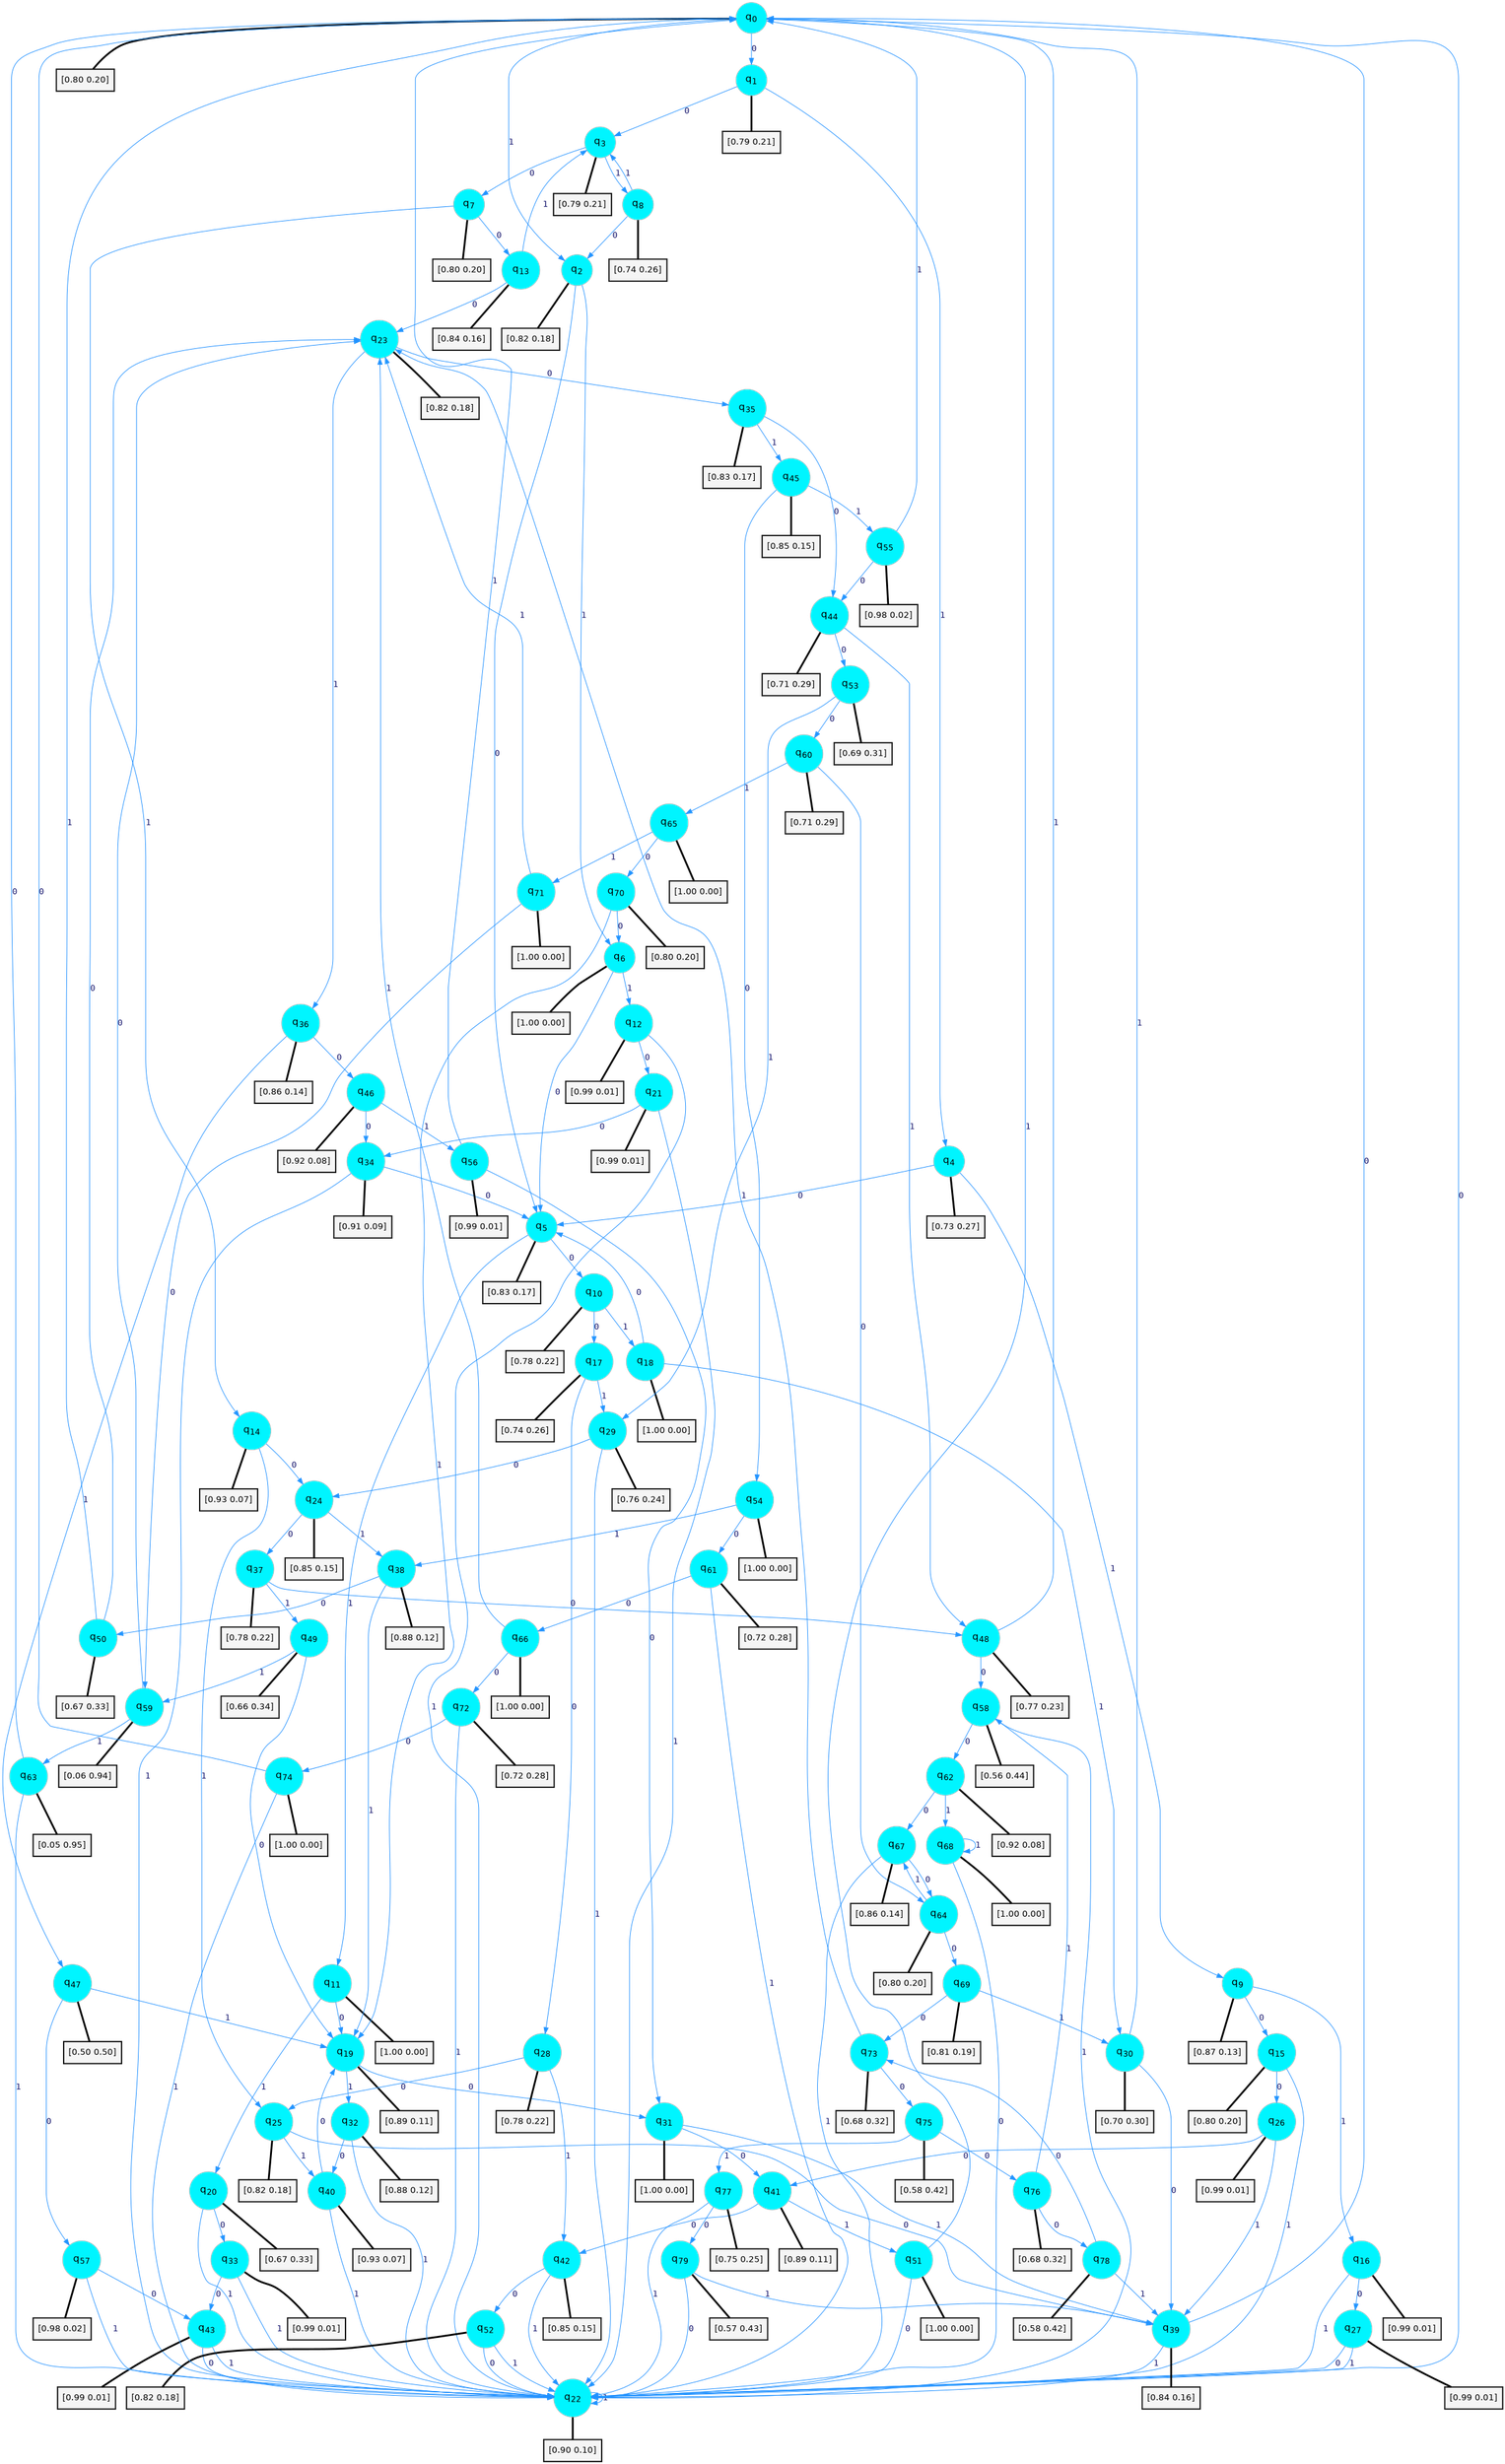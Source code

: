 digraph G {
graph [
bgcolor=transparent, dpi=300, rankdir=TD, size="40,25"];
node [
color=gray, fillcolor=turquoise1, fontcolor=black, fontname=Helvetica, fontsize=16, fontweight=bold, shape=circle, style=filled];
edge [
arrowsize=1, color=dodgerblue1, fontcolor=midnightblue, fontname=courier, fontweight=bold, penwidth=1, style=solid, weight=20];
0[label=<q<SUB>0</SUB>>];
1[label=<q<SUB>1</SUB>>];
2[label=<q<SUB>2</SUB>>];
3[label=<q<SUB>3</SUB>>];
4[label=<q<SUB>4</SUB>>];
5[label=<q<SUB>5</SUB>>];
6[label=<q<SUB>6</SUB>>];
7[label=<q<SUB>7</SUB>>];
8[label=<q<SUB>8</SUB>>];
9[label=<q<SUB>9</SUB>>];
10[label=<q<SUB>10</SUB>>];
11[label=<q<SUB>11</SUB>>];
12[label=<q<SUB>12</SUB>>];
13[label=<q<SUB>13</SUB>>];
14[label=<q<SUB>14</SUB>>];
15[label=<q<SUB>15</SUB>>];
16[label=<q<SUB>16</SUB>>];
17[label=<q<SUB>17</SUB>>];
18[label=<q<SUB>18</SUB>>];
19[label=<q<SUB>19</SUB>>];
20[label=<q<SUB>20</SUB>>];
21[label=<q<SUB>21</SUB>>];
22[label=<q<SUB>22</SUB>>];
23[label=<q<SUB>23</SUB>>];
24[label=<q<SUB>24</SUB>>];
25[label=<q<SUB>25</SUB>>];
26[label=<q<SUB>26</SUB>>];
27[label=<q<SUB>27</SUB>>];
28[label=<q<SUB>28</SUB>>];
29[label=<q<SUB>29</SUB>>];
30[label=<q<SUB>30</SUB>>];
31[label=<q<SUB>31</SUB>>];
32[label=<q<SUB>32</SUB>>];
33[label=<q<SUB>33</SUB>>];
34[label=<q<SUB>34</SUB>>];
35[label=<q<SUB>35</SUB>>];
36[label=<q<SUB>36</SUB>>];
37[label=<q<SUB>37</SUB>>];
38[label=<q<SUB>38</SUB>>];
39[label=<q<SUB>39</SUB>>];
40[label=<q<SUB>40</SUB>>];
41[label=<q<SUB>41</SUB>>];
42[label=<q<SUB>42</SUB>>];
43[label=<q<SUB>43</SUB>>];
44[label=<q<SUB>44</SUB>>];
45[label=<q<SUB>45</SUB>>];
46[label=<q<SUB>46</SUB>>];
47[label=<q<SUB>47</SUB>>];
48[label=<q<SUB>48</SUB>>];
49[label=<q<SUB>49</SUB>>];
50[label=<q<SUB>50</SUB>>];
51[label=<q<SUB>51</SUB>>];
52[label=<q<SUB>52</SUB>>];
53[label=<q<SUB>53</SUB>>];
54[label=<q<SUB>54</SUB>>];
55[label=<q<SUB>55</SUB>>];
56[label=<q<SUB>56</SUB>>];
57[label=<q<SUB>57</SUB>>];
58[label=<q<SUB>58</SUB>>];
59[label=<q<SUB>59</SUB>>];
60[label=<q<SUB>60</SUB>>];
61[label=<q<SUB>61</SUB>>];
62[label=<q<SUB>62</SUB>>];
63[label=<q<SUB>63</SUB>>];
64[label=<q<SUB>64</SUB>>];
65[label=<q<SUB>65</SUB>>];
66[label=<q<SUB>66</SUB>>];
67[label=<q<SUB>67</SUB>>];
68[label=<q<SUB>68</SUB>>];
69[label=<q<SUB>69</SUB>>];
70[label=<q<SUB>70</SUB>>];
71[label=<q<SUB>71</SUB>>];
72[label=<q<SUB>72</SUB>>];
73[label=<q<SUB>73</SUB>>];
74[label=<q<SUB>74</SUB>>];
75[label=<q<SUB>75</SUB>>];
76[label=<q<SUB>76</SUB>>];
77[label=<q<SUB>77</SUB>>];
78[label=<q<SUB>78</SUB>>];
79[label=<q<SUB>79</SUB>>];
80[label="[0.80 0.20]", shape=box,fontcolor=black, fontname=Helvetica, fontsize=14, penwidth=2, fillcolor=whitesmoke,color=black];
81[label="[0.79 0.21]", shape=box,fontcolor=black, fontname=Helvetica, fontsize=14, penwidth=2, fillcolor=whitesmoke,color=black];
82[label="[0.82 0.18]", shape=box,fontcolor=black, fontname=Helvetica, fontsize=14, penwidth=2, fillcolor=whitesmoke,color=black];
83[label="[0.79 0.21]", shape=box,fontcolor=black, fontname=Helvetica, fontsize=14, penwidth=2, fillcolor=whitesmoke,color=black];
84[label="[0.73 0.27]", shape=box,fontcolor=black, fontname=Helvetica, fontsize=14, penwidth=2, fillcolor=whitesmoke,color=black];
85[label="[0.83 0.17]", shape=box,fontcolor=black, fontname=Helvetica, fontsize=14, penwidth=2, fillcolor=whitesmoke,color=black];
86[label="[1.00 0.00]", shape=box,fontcolor=black, fontname=Helvetica, fontsize=14, penwidth=2, fillcolor=whitesmoke,color=black];
87[label="[0.80 0.20]", shape=box,fontcolor=black, fontname=Helvetica, fontsize=14, penwidth=2, fillcolor=whitesmoke,color=black];
88[label="[0.74 0.26]", shape=box,fontcolor=black, fontname=Helvetica, fontsize=14, penwidth=2, fillcolor=whitesmoke,color=black];
89[label="[0.87 0.13]", shape=box,fontcolor=black, fontname=Helvetica, fontsize=14, penwidth=2, fillcolor=whitesmoke,color=black];
90[label="[0.78 0.22]", shape=box,fontcolor=black, fontname=Helvetica, fontsize=14, penwidth=2, fillcolor=whitesmoke,color=black];
91[label="[1.00 0.00]", shape=box,fontcolor=black, fontname=Helvetica, fontsize=14, penwidth=2, fillcolor=whitesmoke,color=black];
92[label="[0.99 0.01]", shape=box,fontcolor=black, fontname=Helvetica, fontsize=14, penwidth=2, fillcolor=whitesmoke,color=black];
93[label="[0.84 0.16]", shape=box,fontcolor=black, fontname=Helvetica, fontsize=14, penwidth=2, fillcolor=whitesmoke,color=black];
94[label="[0.93 0.07]", shape=box,fontcolor=black, fontname=Helvetica, fontsize=14, penwidth=2, fillcolor=whitesmoke,color=black];
95[label="[0.80 0.20]", shape=box,fontcolor=black, fontname=Helvetica, fontsize=14, penwidth=2, fillcolor=whitesmoke,color=black];
96[label="[0.99 0.01]", shape=box,fontcolor=black, fontname=Helvetica, fontsize=14, penwidth=2, fillcolor=whitesmoke,color=black];
97[label="[0.74 0.26]", shape=box,fontcolor=black, fontname=Helvetica, fontsize=14, penwidth=2, fillcolor=whitesmoke,color=black];
98[label="[1.00 0.00]", shape=box,fontcolor=black, fontname=Helvetica, fontsize=14, penwidth=2, fillcolor=whitesmoke,color=black];
99[label="[0.89 0.11]", shape=box,fontcolor=black, fontname=Helvetica, fontsize=14, penwidth=2, fillcolor=whitesmoke,color=black];
100[label="[0.67 0.33]", shape=box,fontcolor=black, fontname=Helvetica, fontsize=14, penwidth=2, fillcolor=whitesmoke,color=black];
101[label="[0.99 0.01]", shape=box,fontcolor=black, fontname=Helvetica, fontsize=14, penwidth=2, fillcolor=whitesmoke,color=black];
102[label="[0.90 0.10]", shape=box,fontcolor=black, fontname=Helvetica, fontsize=14, penwidth=2, fillcolor=whitesmoke,color=black];
103[label="[0.82 0.18]", shape=box,fontcolor=black, fontname=Helvetica, fontsize=14, penwidth=2, fillcolor=whitesmoke,color=black];
104[label="[0.85 0.15]", shape=box,fontcolor=black, fontname=Helvetica, fontsize=14, penwidth=2, fillcolor=whitesmoke,color=black];
105[label="[0.82 0.18]", shape=box,fontcolor=black, fontname=Helvetica, fontsize=14, penwidth=2, fillcolor=whitesmoke,color=black];
106[label="[0.99 0.01]", shape=box,fontcolor=black, fontname=Helvetica, fontsize=14, penwidth=2, fillcolor=whitesmoke,color=black];
107[label="[0.99 0.01]", shape=box,fontcolor=black, fontname=Helvetica, fontsize=14, penwidth=2, fillcolor=whitesmoke,color=black];
108[label="[0.78 0.22]", shape=box,fontcolor=black, fontname=Helvetica, fontsize=14, penwidth=2, fillcolor=whitesmoke,color=black];
109[label="[0.76 0.24]", shape=box,fontcolor=black, fontname=Helvetica, fontsize=14, penwidth=2, fillcolor=whitesmoke,color=black];
110[label="[0.70 0.30]", shape=box,fontcolor=black, fontname=Helvetica, fontsize=14, penwidth=2, fillcolor=whitesmoke,color=black];
111[label="[1.00 0.00]", shape=box,fontcolor=black, fontname=Helvetica, fontsize=14, penwidth=2, fillcolor=whitesmoke,color=black];
112[label="[0.88 0.12]", shape=box,fontcolor=black, fontname=Helvetica, fontsize=14, penwidth=2, fillcolor=whitesmoke,color=black];
113[label="[0.99 0.01]", shape=box,fontcolor=black, fontname=Helvetica, fontsize=14, penwidth=2, fillcolor=whitesmoke,color=black];
114[label="[0.91 0.09]", shape=box,fontcolor=black, fontname=Helvetica, fontsize=14, penwidth=2, fillcolor=whitesmoke,color=black];
115[label="[0.83 0.17]", shape=box,fontcolor=black, fontname=Helvetica, fontsize=14, penwidth=2, fillcolor=whitesmoke,color=black];
116[label="[0.86 0.14]", shape=box,fontcolor=black, fontname=Helvetica, fontsize=14, penwidth=2, fillcolor=whitesmoke,color=black];
117[label="[0.78 0.22]", shape=box,fontcolor=black, fontname=Helvetica, fontsize=14, penwidth=2, fillcolor=whitesmoke,color=black];
118[label="[0.88 0.12]", shape=box,fontcolor=black, fontname=Helvetica, fontsize=14, penwidth=2, fillcolor=whitesmoke,color=black];
119[label="[0.84 0.16]", shape=box,fontcolor=black, fontname=Helvetica, fontsize=14, penwidth=2, fillcolor=whitesmoke,color=black];
120[label="[0.93 0.07]", shape=box,fontcolor=black, fontname=Helvetica, fontsize=14, penwidth=2, fillcolor=whitesmoke,color=black];
121[label="[0.89 0.11]", shape=box,fontcolor=black, fontname=Helvetica, fontsize=14, penwidth=2, fillcolor=whitesmoke,color=black];
122[label="[0.85 0.15]", shape=box,fontcolor=black, fontname=Helvetica, fontsize=14, penwidth=2, fillcolor=whitesmoke,color=black];
123[label="[0.99 0.01]", shape=box,fontcolor=black, fontname=Helvetica, fontsize=14, penwidth=2, fillcolor=whitesmoke,color=black];
124[label="[0.71 0.29]", shape=box,fontcolor=black, fontname=Helvetica, fontsize=14, penwidth=2, fillcolor=whitesmoke,color=black];
125[label="[0.85 0.15]", shape=box,fontcolor=black, fontname=Helvetica, fontsize=14, penwidth=2, fillcolor=whitesmoke,color=black];
126[label="[0.92 0.08]", shape=box,fontcolor=black, fontname=Helvetica, fontsize=14, penwidth=2, fillcolor=whitesmoke,color=black];
127[label="[0.50 0.50]", shape=box,fontcolor=black, fontname=Helvetica, fontsize=14, penwidth=2, fillcolor=whitesmoke,color=black];
128[label="[0.77 0.23]", shape=box,fontcolor=black, fontname=Helvetica, fontsize=14, penwidth=2, fillcolor=whitesmoke,color=black];
129[label="[0.66 0.34]", shape=box,fontcolor=black, fontname=Helvetica, fontsize=14, penwidth=2, fillcolor=whitesmoke,color=black];
130[label="[0.67 0.33]", shape=box,fontcolor=black, fontname=Helvetica, fontsize=14, penwidth=2, fillcolor=whitesmoke,color=black];
131[label="[1.00 0.00]", shape=box,fontcolor=black, fontname=Helvetica, fontsize=14, penwidth=2, fillcolor=whitesmoke,color=black];
132[label="[0.82 0.18]", shape=box,fontcolor=black, fontname=Helvetica, fontsize=14, penwidth=2, fillcolor=whitesmoke,color=black];
133[label="[0.69 0.31]", shape=box,fontcolor=black, fontname=Helvetica, fontsize=14, penwidth=2, fillcolor=whitesmoke,color=black];
134[label="[1.00 0.00]", shape=box,fontcolor=black, fontname=Helvetica, fontsize=14, penwidth=2, fillcolor=whitesmoke,color=black];
135[label="[0.98 0.02]", shape=box,fontcolor=black, fontname=Helvetica, fontsize=14, penwidth=2, fillcolor=whitesmoke,color=black];
136[label="[0.99 0.01]", shape=box,fontcolor=black, fontname=Helvetica, fontsize=14, penwidth=2, fillcolor=whitesmoke,color=black];
137[label="[0.98 0.02]", shape=box,fontcolor=black, fontname=Helvetica, fontsize=14, penwidth=2, fillcolor=whitesmoke,color=black];
138[label="[0.56 0.44]", shape=box,fontcolor=black, fontname=Helvetica, fontsize=14, penwidth=2, fillcolor=whitesmoke,color=black];
139[label="[0.06 0.94]", shape=box,fontcolor=black, fontname=Helvetica, fontsize=14, penwidth=2, fillcolor=whitesmoke,color=black];
140[label="[0.71 0.29]", shape=box,fontcolor=black, fontname=Helvetica, fontsize=14, penwidth=2, fillcolor=whitesmoke,color=black];
141[label="[0.72 0.28]", shape=box,fontcolor=black, fontname=Helvetica, fontsize=14, penwidth=2, fillcolor=whitesmoke,color=black];
142[label="[0.92 0.08]", shape=box,fontcolor=black, fontname=Helvetica, fontsize=14, penwidth=2, fillcolor=whitesmoke,color=black];
143[label="[0.05 0.95]", shape=box,fontcolor=black, fontname=Helvetica, fontsize=14, penwidth=2, fillcolor=whitesmoke,color=black];
144[label="[0.80 0.20]", shape=box,fontcolor=black, fontname=Helvetica, fontsize=14, penwidth=2, fillcolor=whitesmoke,color=black];
145[label="[1.00 0.00]", shape=box,fontcolor=black, fontname=Helvetica, fontsize=14, penwidth=2, fillcolor=whitesmoke,color=black];
146[label="[1.00 0.00]", shape=box,fontcolor=black, fontname=Helvetica, fontsize=14, penwidth=2, fillcolor=whitesmoke,color=black];
147[label="[0.86 0.14]", shape=box,fontcolor=black, fontname=Helvetica, fontsize=14, penwidth=2, fillcolor=whitesmoke,color=black];
148[label="[1.00 0.00]", shape=box,fontcolor=black, fontname=Helvetica, fontsize=14, penwidth=2, fillcolor=whitesmoke,color=black];
149[label="[0.81 0.19]", shape=box,fontcolor=black, fontname=Helvetica, fontsize=14, penwidth=2, fillcolor=whitesmoke,color=black];
150[label="[0.80 0.20]", shape=box,fontcolor=black, fontname=Helvetica, fontsize=14, penwidth=2, fillcolor=whitesmoke,color=black];
151[label="[1.00 0.00]", shape=box,fontcolor=black, fontname=Helvetica, fontsize=14, penwidth=2, fillcolor=whitesmoke,color=black];
152[label="[0.72 0.28]", shape=box,fontcolor=black, fontname=Helvetica, fontsize=14, penwidth=2, fillcolor=whitesmoke,color=black];
153[label="[0.68 0.32]", shape=box,fontcolor=black, fontname=Helvetica, fontsize=14, penwidth=2, fillcolor=whitesmoke,color=black];
154[label="[1.00 0.00]", shape=box,fontcolor=black, fontname=Helvetica, fontsize=14, penwidth=2, fillcolor=whitesmoke,color=black];
155[label="[0.58 0.42]", shape=box,fontcolor=black, fontname=Helvetica, fontsize=14, penwidth=2, fillcolor=whitesmoke,color=black];
156[label="[0.68 0.32]", shape=box,fontcolor=black, fontname=Helvetica, fontsize=14, penwidth=2, fillcolor=whitesmoke,color=black];
157[label="[0.75 0.25]", shape=box,fontcolor=black, fontname=Helvetica, fontsize=14, penwidth=2, fillcolor=whitesmoke,color=black];
158[label="[0.58 0.42]", shape=box,fontcolor=black, fontname=Helvetica, fontsize=14, penwidth=2, fillcolor=whitesmoke,color=black];
159[label="[0.57 0.43]", shape=box,fontcolor=black, fontname=Helvetica, fontsize=14, penwidth=2, fillcolor=whitesmoke,color=black];
0->1 [label=0];
0->2 [label=1];
0->80 [arrowhead=none, penwidth=3,color=black];
1->3 [label=0];
1->4 [label=1];
1->81 [arrowhead=none, penwidth=3,color=black];
2->5 [label=0];
2->6 [label=1];
2->82 [arrowhead=none, penwidth=3,color=black];
3->7 [label=0];
3->8 [label=1];
3->83 [arrowhead=none, penwidth=3,color=black];
4->5 [label=0];
4->9 [label=1];
4->84 [arrowhead=none, penwidth=3,color=black];
5->10 [label=0];
5->11 [label=1];
5->85 [arrowhead=none, penwidth=3,color=black];
6->5 [label=0];
6->12 [label=1];
6->86 [arrowhead=none, penwidth=3,color=black];
7->13 [label=0];
7->14 [label=1];
7->87 [arrowhead=none, penwidth=3,color=black];
8->2 [label=0];
8->3 [label=1];
8->88 [arrowhead=none, penwidth=3,color=black];
9->15 [label=0];
9->16 [label=1];
9->89 [arrowhead=none, penwidth=3,color=black];
10->17 [label=0];
10->18 [label=1];
10->90 [arrowhead=none, penwidth=3,color=black];
11->19 [label=0];
11->20 [label=1];
11->91 [arrowhead=none, penwidth=3,color=black];
12->21 [label=0];
12->22 [label=1];
12->92 [arrowhead=none, penwidth=3,color=black];
13->23 [label=0];
13->3 [label=1];
13->93 [arrowhead=none, penwidth=3,color=black];
14->24 [label=0];
14->25 [label=1];
14->94 [arrowhead=none, penwidth=3,color=black];
15->26 [label=0];
15->22 [label=1];
15->95 [arrowhead=none, penwidth=3,color=black];
16->27 [label=0];
16->22 [label=1];
16->96 [arrowhead=none, penwidth=3,color=black];
17->28 [label=0];
17->29 [label=1];
17->97 [arrowhead=none, penwidth=3,color=black];
18->5 [label=0];
18->30 [label=1];
18->98 [arrowhead=none, penwidth=3,color=black];
19->31 [label=0];
19->32 [label=1];
19->99 [arrowhead=none, penwidth=3,color=black];
20->33 [label=0];
20->22 [label=1];
20->100 [arrowhead=none, penwidth=3,color=black];
21->34 [label=0];
21->22 [label=1];
21->101 [arrowhead=none, penwidth=3,color=black];
22->0 [label=0];
22->22 [label=1];
22->102 [arrowhead=none, penwidth=3,color=black];
23->35 [label=0];
23->36 [label=1];
23->103 [arrowhead=none, penwidth=3,color=black];
24->37 [label=0];
24->38 [label=1];
24->104 [arrowhead=none, penwidth=3,color=black];
25->39 [label=0];
25->40 [label=1];
25->105 [arrowhead=none, penwidth=3,color=black];
26->41 [label=0];
26->39 [label=1];
26->106 [arrowhead=none, penwidth=3,color=black];
27->22 [label=0];
27->22 [label=1];
27->107 [arrowhead=none, penwidth=3,color=black];
28->25 [label=0];
28->42 [label=1];
28->108 [arrowhead=none, penwidth=3,color=black];
29->24 [label=0];
29->22 [label=1];
29->109 [arrowhead=none, penwidth=3,color=black];
30->39 [label=0];
30->0 [label=1];
30->110 [arrowhead=none, penwidth=3,color=black];
31->41 [label=0];
31->39 [label=1];
31->111 [arrowhead=none, penwidth=3,color=black];
32->40 [label=0];
32->22 [label=1];
32->112 [arrowhead=none, penwidth=3,color=black];
33->43 [label=0];
33->22 [label=1];
33->113 [arrowhead=none, penwidth=3,color=black];
34->5 [label=0];
34->22 [label=1];
34->114 [arrowhead=none, penwidth=3,color=black];
35->44 [label=0];
35->45 [label=1];
35->115 [arrowhead=none, penwidth=3,color=black];
36->46 [label=0];
36->47 [label=1];
36->116 [arrowhead=none, penwidth=3,color=black];
37->48 [label=0];
37->49 [label=1];
37->117 [arrowhead=none, penwidth=3,color=black];
38->50 [label=0];
38->19 [label=1];
38->118 [arrowhead=none, penwidth=3,color=black];
39->0 [label=0];
39->22 [label=1];
39->119 [arrowhead=none, penwidth=3,color=black];
40->19 [label=0];
40->22 [label=1];
40->120 [arrowhead=none, penwidth=3,color=black];
41->42 [label=0];
41->51 [label=1];
41->121 [arrowhead=none, penwidth=3,color=black];
42->52 [label=0];
42->22 [label=1];
42->122 [arrowhead=none, penwidth=3,color=black];
43->22 [label=0];
43->22 [label=1];
43->123 [arrowhead=none, penwidth=3,color=black];
44->53 [label=0];
44->48 [label=1];
44->124 [arrowhead=none, penwidth=3,color=black];
45->54 [label=0];
45->55 [label=1];
45->125 [arrowhead=none, penwidth=3,color=black];
46->34 [label=0];
46->56 [label=1];
46->126 [arrowhead=none, penwidth=3,color=black];
47->57 [label=0];
47->19 [label=1];
47->127 [arrowhead=none, penwidth=3,color=black];
48->58 [label=0];
48->0 [label=1];
48->128 [arrowhead=none, penwidth=3,color=black];
49->19 [label=0];
49->59 [label=1];
49->129 [arrowhead=none, penwidth=3,color=black];
50->23 [label=0];
50->0 [label=1];
50->130 [arrowhead=none, penwidth=3,color=black];
51->22 [label=0];
51->0 [label=1];
51->131 [arrowhead=none, penwidth=3,color=black];
52->22 [label=0];
52->22 [label=1];
52->132 [arrowhead=none, penwidth=3,color=black];
53->60 [label=0];
53->29 [label=1];
53->133 [arrowhead=none, penwidth=3,color=black];
54->61 [label=0];
54->38 [label=1];
54->134 [arrowhead=none, penwidth=3,color=black];
55->44 [label=0];
55->0 [label=1];
55->135 [arrowhead=none, penwidth=3,color=black];
56->31 [label=0];
56->0 [label=1];
56->136 [arrowhead=none, penwidth=3,color=black];
57->43 [label=0];
57->22 [label=1];
57->137 [arrowhead=none, penwidth=3,color=black];
58->62 [label=0];
58->22 [label=1];
58->138 [arrowhead=none, penwidth=3,color=black];
59->23 [label=0];
59->63 [label=1];
59->139 [arrowhead=none, penwidth=3,color=black];
60->64 [label=0];
60->65 [label=1];
60->140 [arrowhead=none, penwidth=3,color=black];
61->66 [label=0];
61->22 [label=1];
61->141 [arrowhead=none, penwidth=3,color=black];
62->67 [label=0];
62->68 [label=1];
62->142 [arrowhead=none, penwidth=3,color=black];
63->0 [label=0];
63->22 [label=1];
63->143 [arrowhead=none, penwidth=3,color=black];
64->69 [label=0];
64->67 [label=1];
64->144 [arrowhead=none, penwidth=3,color=black];
65->70 [label=0];
65->71 [label=1];
65->145 [arrowhead=none, penwidth=3,color=black];
66->72 [label=0];
66->23 [label=1];
66->146 [arrowhead=none, penwidth=3,color=black];
67->64 [label=0];
67->22 [label=1];
67->147 [arrowhead=none, penwidth=3,color=black];
68->22 [label=0];
68->68 [label=1];
68->148 [arrowhead=none, penwidth=3,color=black];
69->73 [label=0];
69->30 [label=1];
69->149 [arrowhead=none, penwidth=3,color=black];
70->6 [label=0];
70->19 [label=1];
70->150 [arrowhead=none, penwidth=3,color=black];
71->59 [label=0];
71->23 [label=1];
71->151 [arrowhead=none, penwidth=3,color=black];
72->74 [label=0];
72->22 [label=1];
72->152 [arrowhead=none, penwidth=3,color=black];
73->75 [label=0];
73->23 [label=1];
73->153 [arrowhead=none, penwidth=3,color=black];
74->0 [label=0];
74->22 [label=1];
74->154 [arrowhead=none, penwidth=3,color=black];
75->76 [label=0];
75->77 [label=1];
75->155 [arrowhead=none, penwidth=3,color=black];
76->78 [label=0];
76->58 [label=1];
76->156 [arrowhead=none, penwidth=3,color=black];
77->79 [label=0];
77->22 [label=1];
77->157 [arrowhead=none, penwidth=3,color=black];
78->73 [label=0];
78->39 [label=1];
78->158 [arrowhead=none, penwidth=3,color=black];
79->22 [label=0];
79->39 [label=1];
79->159 [arrowhead=none, penwidth=3,color=black];
}
